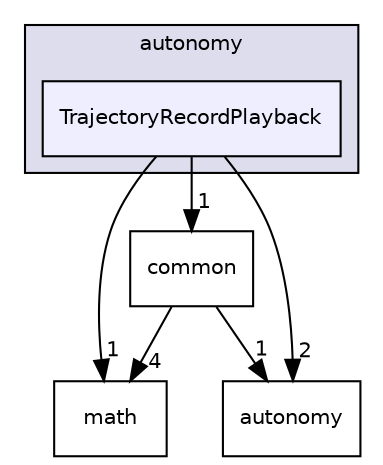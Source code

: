 digraph "/root/scrimmage/scrimmage/include/scrimmage/plugins/autonomy/TrajectoryRecordPlayback" {
  compound=true
  node [ fontsize="10", fontname="Helvetica"];
  edge [ labelfontsize="10", labelfontname="Helvetica"];
  subgraph clusterdir_5aacfe0deb1b51de3b8a4437197fbda8 {
    graph [ bgcolor="#ddddee", pencolor="black", label="autonomy" fontname="Helvetica", fontsize="10", URL="dir_5aacfe0deb1b51de3b8a4437197fbda8.html"]
  dir_0dd5d7c04a7ae1a56667ff7e655963f9 [shape=box, label="TrajectoryRecordPlayback", style="filled", fillcolor="#eeeeff", pencolor="black", URL="dir_0dd5d7c04a7ae1a56667ff7e655963f9.html"];
  }
  dir_edb592701dc45cc21f3d1cc2e72efe9a [shape=box label="common" URL="dir_edb592701dc45cc21f3d1cc2e72efe9a.html"];
  dir_4281587931951fcc16b7a6ccc116b5d1 [shape=box label="math" URL="dir_4281587931951fcc16b7a6ccc116b5d1.html"];
  dir_b3bb4020ef55165afbb203d4dc0e2378 [shape=box label="autonomy" URL="dir_b3bb4020ef55165afbb203d4dc0e2378.html"];
  dir_edb592701dc45cc21f3d1cc2e72efe9a->dir_4281587931951fcc16b7a6ccc116b5d1 [headlabel="4", labeldistance=1.5 headhref="dir_000007_000010.html"];
  dir_edb592701dc45cc21f3d1cc2e72efe9a->dir_b3bb4020ef55165afbb203d4dc0e2378 [headlabel="1", labeldistance=1.5 headhref="dir_000007_000006.html"];
  dir_0dd5d7c04a7ae1a56667ff7e655963f9->dir_edb592701dc45cc21f3d1cc2e72efe9a [headlabel="1", labeldistance=1.5 headhref="dir_000054_000007.html"];
  dir_0dd5d7c04a7ae1a56667ff7e655963f9->dir_4281587931951fcc16b7a6ccc116b5d1 [headlabel="1", labeldistance=1.5 headhref="dir_000054_000010.html"];
  dir_0dd5d7c04a7ae1a56667ff7e655963f9->dir_b3bb4020ef55165afbb203d4dc0e2378 [headlabel="2", labeldistance=1.5 headhref="dir_000054_000006.html"];
}

